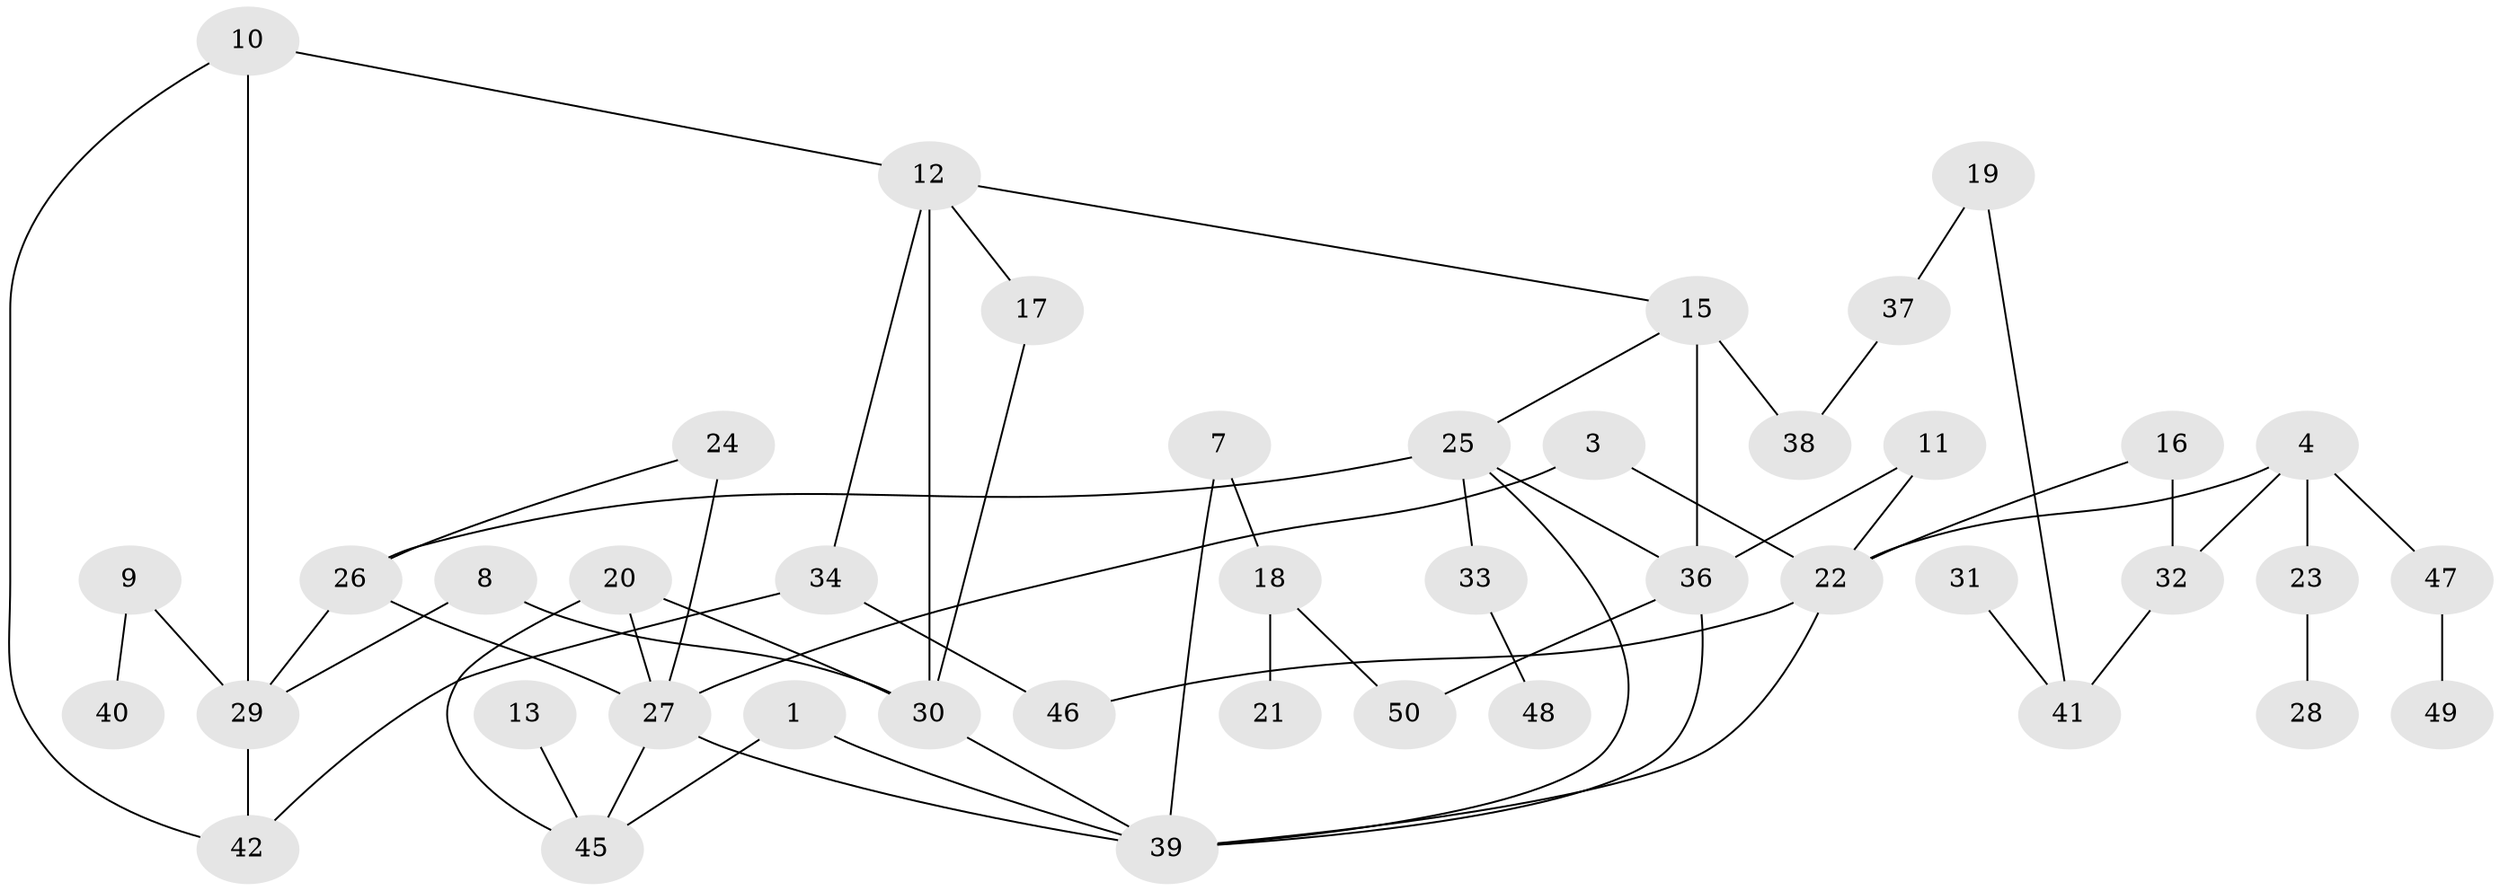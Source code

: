// original degree distribution, {2: 0.32323232323232326, 1: 0.23232323232323232, 7: 0.010101010101010102, 4: 0.15151515151515152, 0: 0.06060606060606061, 3: 0.18181818181818182, 5: 0.04040404040404041}
// Generated by graph-tools (version 1.1) at 2025/00/03/09/25 03:00:46]
// undirected, 43 vertices, 61 edges
graph export_dot {
graph [start="1"]
  node [color=gray90,style=filled];
  1;
  3;
  4;
  7;
  8;
  9;
  10;
  11;
  12;
  13;
  15;
  16;
  17;
  18;
  19;
  20;
  21;
  22;
  23;
  24;
  25;
  26;
  27;
  28;
  29;
  30;
  31;
  32;
  33;
  34;
  36;
  37;
  38;
  39;
  40;
  41;
  42;
  45;
  46;
  47;
  48;
  49;
  50;
  1 -- 39 [weight=1.0];
  1 -- 45 [weight=1.0];
  3 -- 22 [weight=1.0];
  3 -- 27 [weight=1.0];
  4 -- 22 [weight=1.0];
  4 -- 23 [weight=1.0];
  4 -- 32 [weight=1.0];
  4 -- 47 [weight=1.0];
  7 -- 18 [weight=1.0];
  7 -- 39 [weight=1.0];
  8 -- 29 [weight=1.0];
  8 -- 30 [weight=1.0];
  9 -- 29 [weight=1.0];
  9 -- 40 [weight=1.0];
  10 -- 12 [weight=1.0];
  10 -- 29 [weight=1.0];
  10 -- 42 [weight=1.0];
  11 -- 22 [weight=1.0];
  11 -- 36 [weight=1.0];
  12 -- 15 [weight=1.0];
  12 -- 17 [weight=1.0];
  12 -- 30 [weight=1.0];
  12 -- 34 [weight=1.0];
  13 -- 45 [weight=1.0];
  15 -- 25 [weight=1.0];
  15 -- 36 [weight=2.0];
  15 -- 38 [weight=2.0];
  16 -- 22 [weight=1.0];
  16 -- 32 [weight=1.0];
  17 -- 30 [weight=1.0];
  18 -- 21 [weight=1.0];
  18 -- 50 [weight=1.0];
  19 -- 37 [weight=1.0];
  19 -- 41 [weight=1.0];
  20 -- 27 [weight=1.0];
  20 -- 30 [weight=1.0];
  20 -- 45 [weight=1.0];
  22 -- 39 [weight=1.0];
  22 -- 46 [weight=1.0];
  23 -- 28 [weight=1.0];
  24 -- 26 [weight=1.0];
  24 -- 27 [weight=2.0];
  25 -- 26 [weight=1.0];
  25 -- 33 [weight=1.0];
  25 -- 36 [weight=1.0];
  25 -- 39 [weight=1.0];
  26 -- 27 [weight=1.0];
  26 -- 29 [weight=1.0];
  27 -- 39 [weight=1.0];
  27 -- 45 [weight=1.0];
  29 -- 42 [weight=1.0];
  30 -- 39 [weight=1.0];
  31 -- 41 [weight=1.0];
  32 -- 41 [weight=1.0];
  33 -- 48 [weight=1.0];
  34 -- 42 [weight=1.0];
  34 -- 46 [weight=1.0];
  36 -- 39 [weight=1.0];
  36 -- 50 [weight=1.0];
  37 -- 38 [weight=1.0];
  47 -- 49 [weight=1.0];
}
